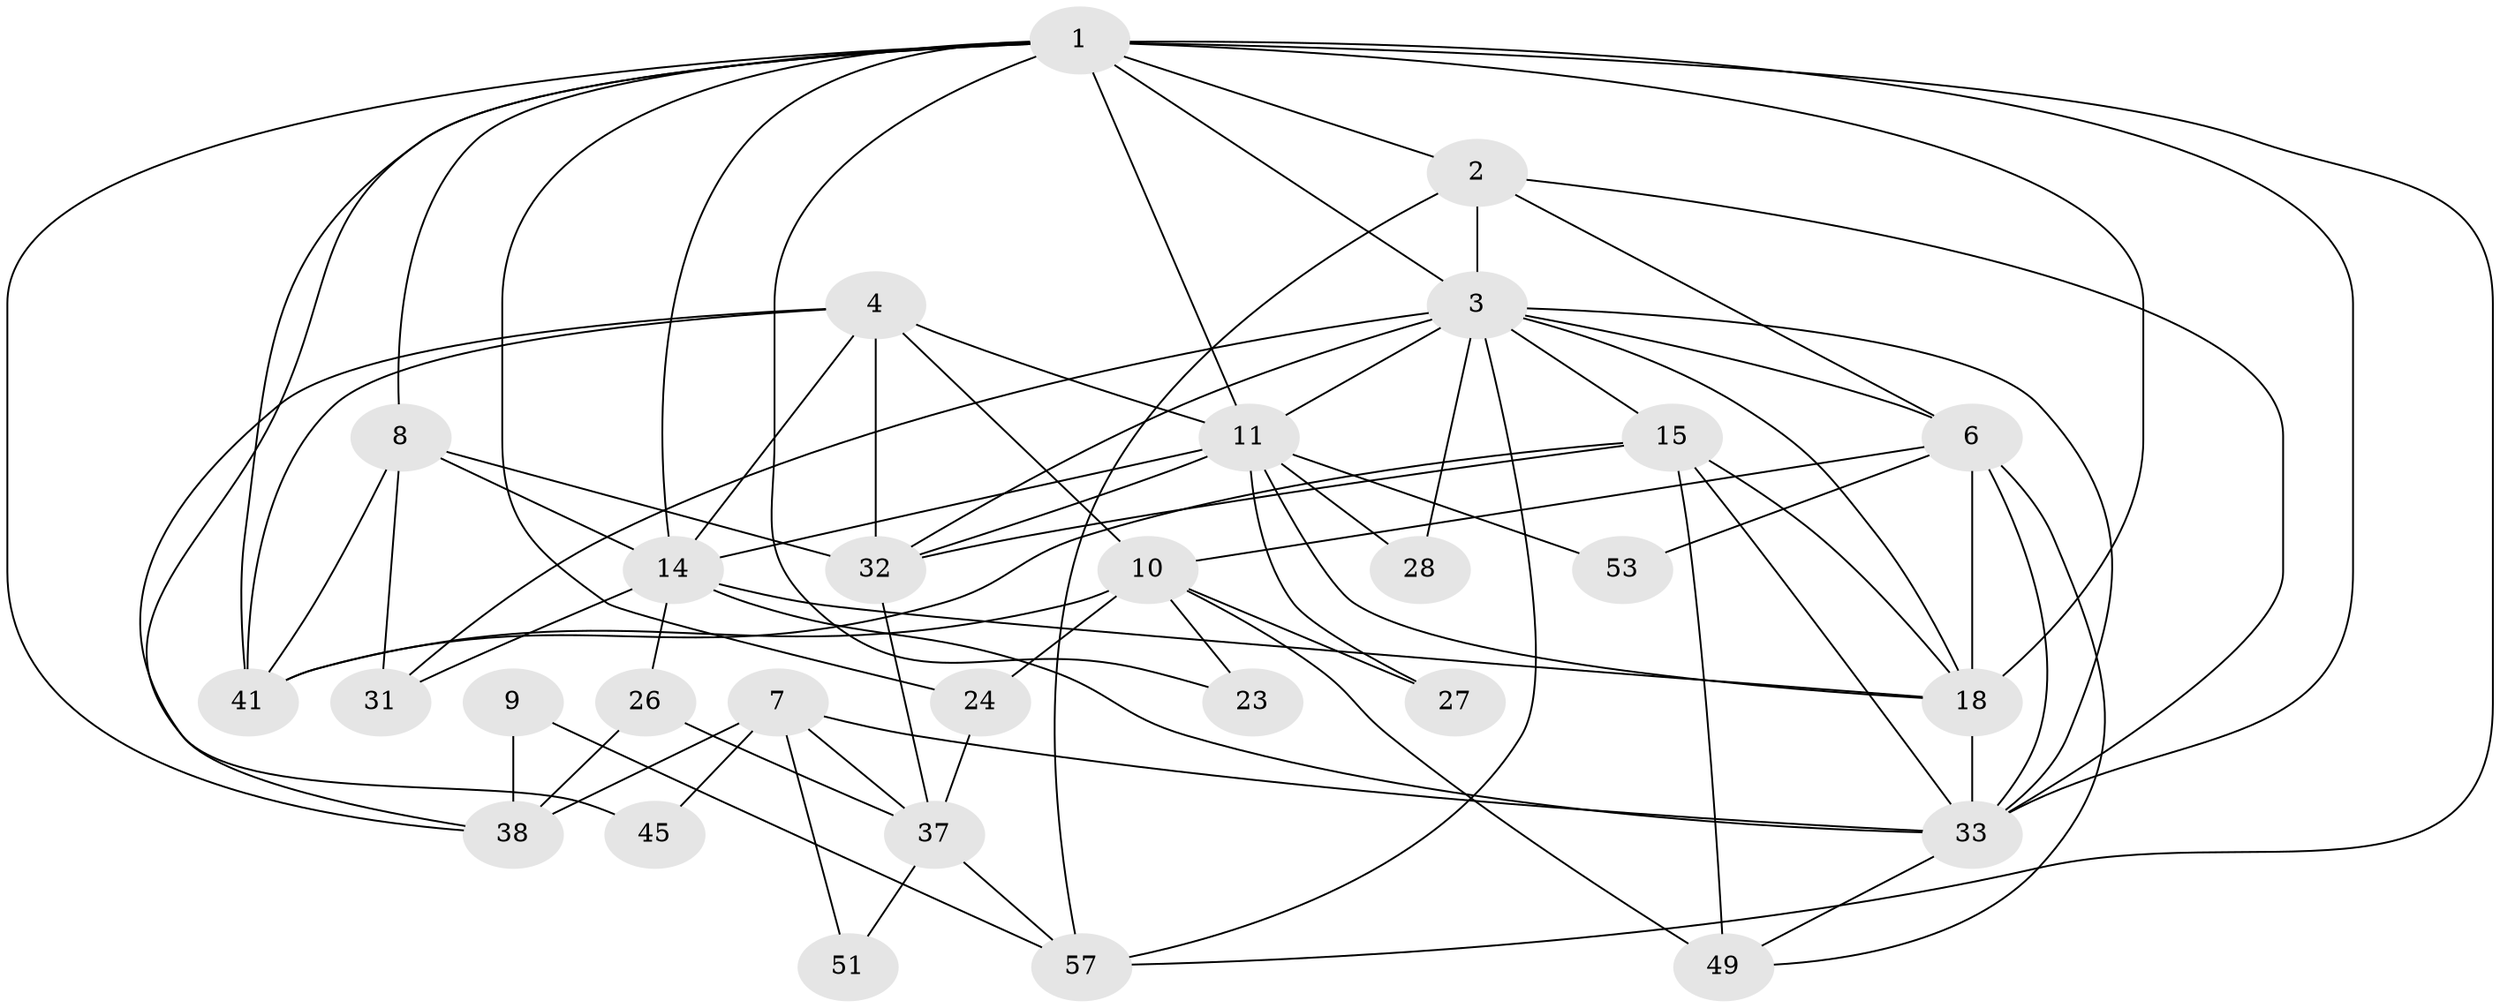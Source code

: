 // original degree distribution, {4: 0.22033898305084745, 6: 0.15254237288135594, 5: 0.1694915254237288, 2: 0.1864406779661017, 3: 0.23728813559322035, 7: 0.01694915254237288, 9: 0.01694915254237288}
// Generated by graph-tools (version 1.1) at 2025/15/03/09/25 04:15:08]
// undirected, 29 vertices, 76 edges
graph export_dot {
graph [start="1"]
  node [color=gray90,style=filled];
  1 [super="+5"];
  2 [super="+30"];
  3 [super="+12+17+19"];
  4 [super="+52"];
  6 [super="+47+16"];
  7 [super="+36"];
  8 [super="+44"];
  9;
  10 [super="+25"];
  11 [super="+29"];
  14 [super="+43"];
  15 [super="+46"];
  18 [super="+20+22"];
  23;
  24;
  26;
  27;
  28;
  31 [super="+54"];
  32 [super="+40+55"];
  33 [super="+35+48"];
  37 [super="+39"];
  38;
  41 [super="+58"];
  45;
  49;
  51;
  53;
  57;
  1 -- 8;
  1 -- 18 [weight=3];
  1 -- 2;
  1 -- 33;
  1 -- 38;
  1 -- 41;
  1 -- 11;
  1 -- 45;
  1 -- 23;
  1 -- 24;
  1 -- 57;
  1 -- 3 [weight=2];
  1 -- 14;
  2 -- 57;
  2 -- 33;
  2 -- 3 [weight=2];
  2 -- 6;
  3 -- 11;
  3 -- 32;
  3 -- 33 [weight=2];
  3 -- 6;
  3 -- 15;
  3 -- 18;
  3 -- 28;
  3 -- 31;
  3 -- 57;
  4 -- 11;
  4 -- 32;
  4 -- 41 [weight=2];
  4 -- 38;
  4 -- 10;
  4 -- 14;
  6 -- 49;
  6 -- 53;
  6 -- 10;
  6 -- 33;
  6 -- 18 [weight=2];
  7 -- 51;
  7 -- 37;
  7 -- 38;
  7 -- 45;
  7 -- 33 [weight=2];
  8 -- 32;
  8 -- 31 [weight=2];
  8 -- 41;
  8 -- 14;
  9 -- 38;
  9 -- 57;
  10 -- 49 [weight=2];
  10 -- 23;
  10 -- 24;
  10 -- 27;
  10 -- 41;
  11 -- 18;
  11 -- 28;
  11 -- 53;
  11 -- 27;
  11 -- 14;
  11 -- 32;
  14 -- 26;
  14 -- 18;
  14 -- 33;
  14 -- 31;
  15 -- 49;
  15 -- 32;
  15 -- 18;
  15 -- 41;
  15 -- 33;
  18 -- 33;
  24 -- 37;
  26 -- 38;
  26 -- 37;
  32 -- 37;
  33 -- 49;
  37 -- 51;
  37 -- 57;
}

